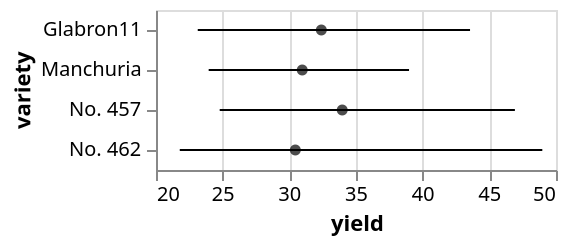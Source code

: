 {
  "$schema": "https://vega.github.io/schema/vega-lite/v3.json",
  "data": {
    "values": [
      {
        "lower_yield": 23.1311,
        "upper_yield": 43.5522,
        "center": 32.4,
        "variety": "Glabron11"
      },
      {
        "lower_yield": 23.9503,
        "upper_yield": 38.9775,
        "center": 30.96667,
        "variety": "Manchuria"
      },
      {
        "lower_yield": 24.7778,
        "upper_yield": 46.9167,
        "center": 33.966665,
        "variety": "No. 457"
      },
      {
        "lower_yield": 21.7823,
        "upper_yield": 48.9732,
        "center": 30.45,
        "variety": "No. 462"
      }
    ]
  },
  "layer": [
    {
      "transform": [
        {"calculate": "datum.upper_yield", "as": "lower_upper_yield"},
        {"calculate": "datum.lower_yield", "as": "upper_upper_yield"}
      ],
      "layer": [
        {
          "mark": {"type": "rule", "style": "errorbar-rule"},
          "encoding": {
            "x": {
              "field": "lower_upper_yield",
              "type": "quantitative",
              "title": "yield",
              "scale": {"zero": false}
            },
            "x2": {"field": "upper_upper_yield", "type": "quantitative"},
            "y": {"field": "variety", "type": "ordinal"}
          }
        }
      ]
    },
    {
      "mark": {"type": "point", "filled": true, "color": "black"},
      "encoding": {
        "x": {"field": "center", "type": "quantitative"},
        "y": {"field": "variety", "type": "ordinal"}
      }
    }
  ]
}